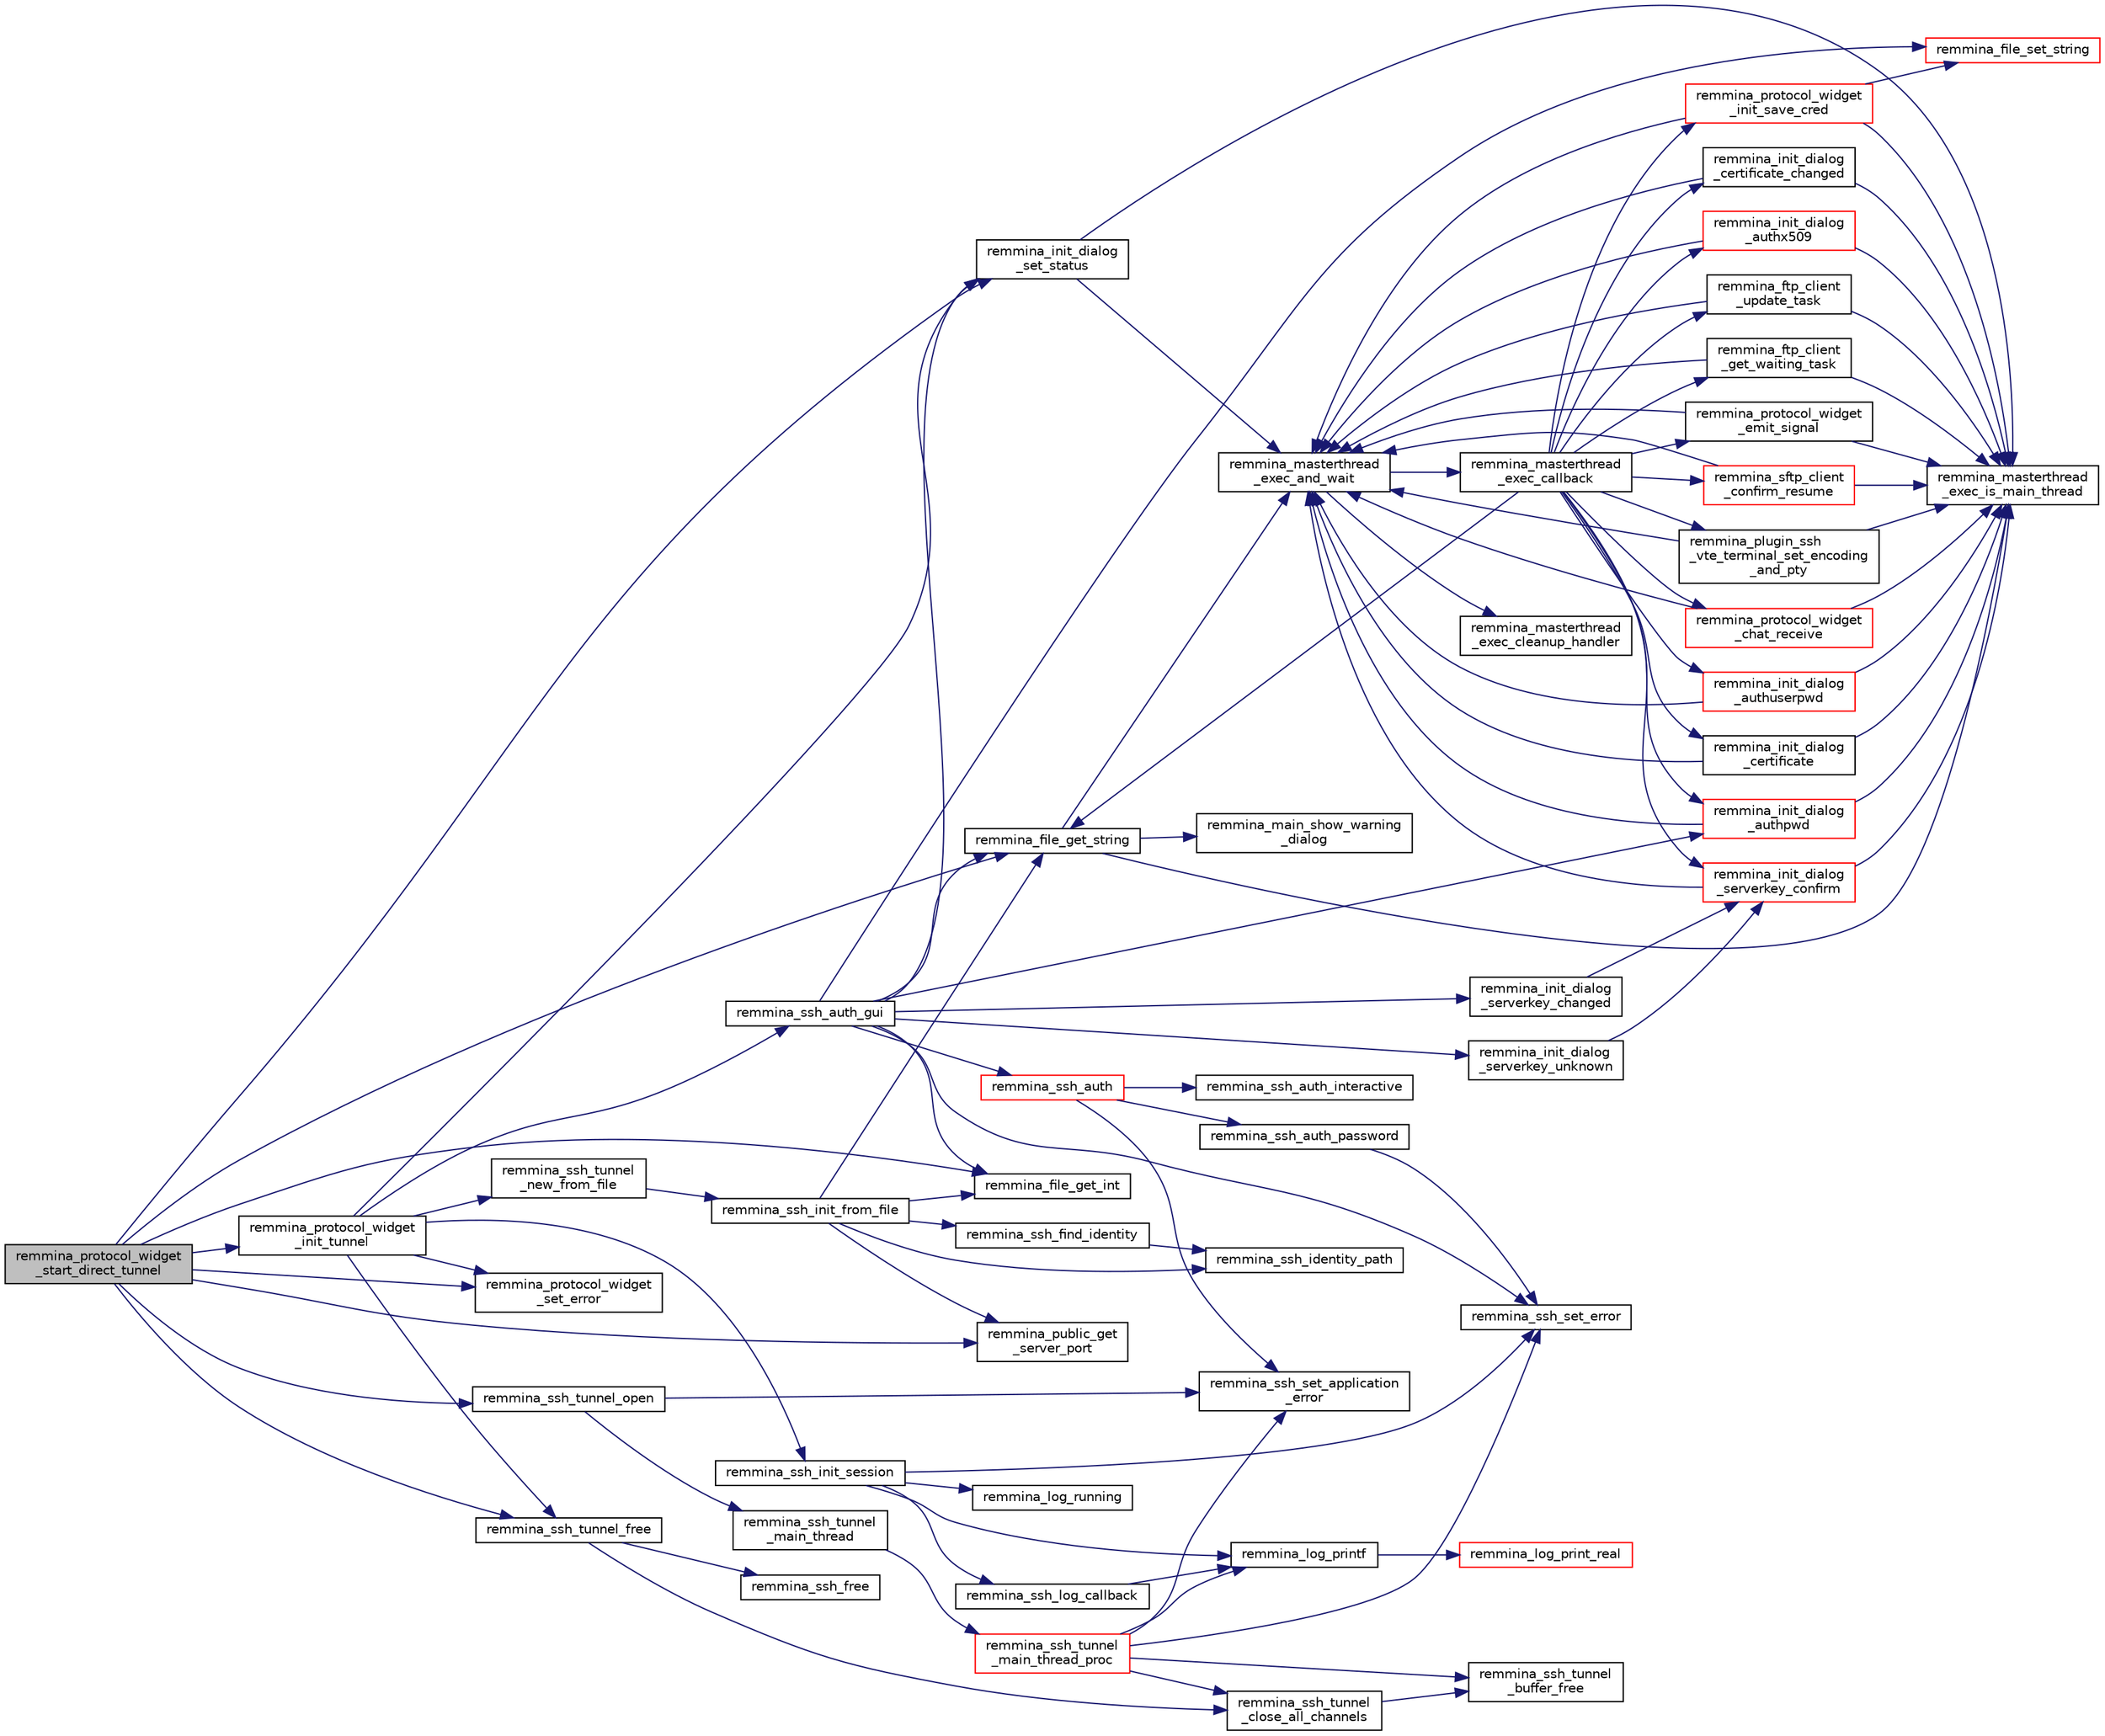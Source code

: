 digraph "remmina_protocol_widget_start_direct_tunnel"
{
  edge [fontname="Helvetica",fontsize="10",labelfontname="Helvetica",labelfontsize="10"];
  node [fontname="Helvetica",fontsize="10",shape=record];
  rankdir="LR";
  Node4198 [label="remmina_protocol_widget\l_start_direct_tunnel",height=0.2,width=0.4,color="black", fillcolor="grey75", style="filled", fontcolor="black"];
  Node4198 -> Node4199 [color="midnightblue",fontsize="10",style="solid",fontname="Helvetica"];
  Node4199 [label="remmina_file_get_string",height=0.2,width=0.4,color="black", fillcolor="white", style="filled",URL="$remmina__file_8c.html#a8eb1b213d9d08c6ad13683ce05f4355e"];
  Node4199 -> Node4200 [color="midnightblue",fontsize="10",style="solid",fontname="Helvetica"];
  Node4200 [label="remmina_masterthread\l_exec_is_main_thread",height=0.2,width=0.4,color="black", fillcolor="white", style="filled",URL="$remmina__masterthread__exec_8c.html#a3a52e863a3a3da6da6bb5d36c13b7ff4"];
  Node4199 -> Node4201 [color="midnightblue",fontsize="10",style="solid",fontname="Helvetica"];
  Node4201 [label="remmina_masterthread\l_exec_and_wait",height=0.2,width=0.4,color="black", fillcolor="white", style="filled",URL="$remmina__masterthread__exec_8c.html#a14628c2470cac50e87916a70ea05c97d"];
  Node4201 -> Node4202 [color="midnightblue",fontsize="10",style="solid",fontname="Helvetica"];
  Node4202 [label="remmina_masterthread\l_exec_cleanup_handler",height=0.2,width=0.4,color="black", fillcolor="white", style="filled",URL="$remmina__masterthread__exec_8c.html#a94985f15fd0d27c037824ee90b0ecd3c"];
  Node4201 -> Node4203 [color="midnightblue",fontsize="10",style="solid",fontname="Helvetica"];
  Node4203 [label="remmina_masterthread\l_exec_callback",height=0.2,width=0.4,color="black", fillcolor="white", style="filled",URL="$remmina__masterthread__exec_8c.html#ae5c4d736f1856249c255430e010a179f"];
  Node4203 -> Node4204 [color="midnightblue",fontsize="10",style="solid",fontname="Helvetica"];
  Node4204 [label="remmina_protocol_widget\l_init_save_cred",height=0.2,width=0.4,color="red", fillcolor="white", style="filled",URL="$remmina__protocol__widget_8c.html#a7ac09ee83afa8a1a60cadf56b0ec83a6"];
  Node4204 -> Node4200 [color="midnightblue",fontsize="10",style="solid",fontname="Helvetica"];
  Node4204 -> Node4201 [color="midnightblue",fontsize="10",style="solid",fontname="Helvetica"];
  Node4204 -> Node4205 [color="midnightblue",fontsize="10",style="solid",fontname="Helvetica"];
  Node4205 [label="remmina_file_set_string",height=0.2,width=0.4,color="red", fillcolor="white", style="filled",URL="$remmina__file_8c.html#a85ca1ca2d0bf9ef29e490c6f4527a954"];
  Node4203 -> Node4251 [color="midnightblue",fontsize="10",style="solid",fontname="Helvetica"];
  Node4251 [label="remmina_protocol_widget\l_chat_receive",height=0.2,width=0.4,color="red", fillcolor="white", style="filled",URL="$remmina__protocol__widget_8c.html#ae2522242b3f39ee84ee8cf75170de0c0"];
  Node4251 -> Node4200 [color="midnightblue",fontsize="10",style="solid",fontname="Helvetica"];
  Node4251 -> Node4201 [color="midnightblue",fontsize="10",style="solid",fontname="Helvetica"];
  Node4203 -> Node4199 [color="midnightblue",fontsize="10",style="solid",fontname="Helvetica"];
  Node4203 -> Node4255 [color="midnightblue",fontsize="10",style="solid",fontname="Helvetica"];
  Node4255 [label="remmina_init_dialog\l_serverkey_confirm",height=0.2,width=0.4,color="red", fillcolor="white", style="filled",URL="$remmina__init__dialog_8c.html#a11fba22fe5f7f85985e01b499a52e534"];
  Node4255 -> Node4200 [color="midnightblue",fontsize="10",style="solid",fontname="Helvetica"];
  Node4255 -> Node4201 [color="midnightblue",fontsize="10",style="solid",fontname="Helvetica"];
  Node4203 -> Node4257 [color="midnightblue",fontsize="10",style="solid",fontname="Helvetica"];
  Node4257 [label="remmina_init_dialog\l_authpwd",height=0.2,width=0.4,color="red", fillcolor="white", style="filled",URL="$remmina__init__dialog_8c.html#a755fc90b41b65cd6106915ab501433fa"];
  Node4257 -> Node4200 [color="midnightblue",fontsize="10",style="solid",fontname="Helvetica"];
  Node4257 -> Node4201 [color="midnightblue",fontsize="10",style="solid",fontname="Helvetica"];
  Node4203 -> Node4258 [color="midnightblue",fontsize="10",style="solid",fontname="Helvetica"];
  Node4258 [label="remmina_init_dialog\l_authuserpwd",height=0.2,width=0.4,color="red", fillcolor="white", style="filled",URL="$remmina__init__dialog_8c.html#ad941f2348cd1752fc9d58c263690726c"];
  Node4258 -> Node4200 [color="midnightblue",fontsize="10",style="solid",fontname="Helvetica"];
  Node4258 -> Node4201 [color="midnightblue",fontsize="10",style="solid",fontname="Helvetica"];
  Node4203 -> Node4259 [color="midnightblue",fontsize="10",style="solid",fontname="Helvetica"];
  Node4259 [label="remmina_init_dialog\l_certificate",height=0.2,width=0.4,color="black", fillcolor="white", style="filled",URL="$remmina__init__dialog_8c.html#abd47233840e1eefc1d511bc4e153b98b"];
  Node4259 -> Node4200 [color="midnightblue",fontsize="10",style="solid",fontname="Helvetica"];
  Node4259 -> Node4201 [color="midnightblue",fontsize="10",style="solid",fontname="Helvetica"];
  Node4203 -> Node4260 [color="midnightblue",fontsize="10",style="solid",fontname="Helvetica"];
  Node4260 [label="remmina_init_dialog\l_certificate_changed",height=0.2,width=0.4,color="black", fillcolor="white", style="filled",URL="$remmina__init__dialog_8c.html#a07e0824fe19e8169d076878aca502fc8"];
  Node4260 -> Node4200 [color="midnightblue",fontsize="10",style="solid",fontname="Helvetica"];
  Node4260 -> Node4201 [color="midnightblue",fontsize="10",style="solid",fontname="Helvetica"];
  Node4203 -> Node4261 [color="midnightblue",fontsize="10",style="solid",fontname="Helvetica"];
  Node4261 [label="remmina_init_dialog\l_authx509",height=0.2,width=0.4,color="red", fillcolor="white", style="filled",URL="$remmina__init__dialog_8c.html#a022dc4f1c87b00dac294837358394ddf"];
  Node4261 -> Node4200 [color="midnightblue",fontsize="10",style="solid",fontname="Helvetica"];
  Node4261 -> Node4201 [color="midnightblue",fontsize="10",style="solid",fontname="Helvetica"];
  Node4203 -> Node4263 [color="midnightblue",fontsize="10",style="solid",fontname="Helvetica"];
  Node4263 [label="remmina_ftp_client\l_update_task",height=0.2,width=0.4,color="black", fillcolor="white", style="filled",URL="$remmina__ftp__client_8c.html#ad96358f40ab056c91f796ddda886a1dd"];
  Node4263 -> Node4200 [color="midnightblue",fontsize="10",style="solid",fontname="Helvetica"];
  Node4263 -> Node4201 [color="midnightblue",fontsize="10",style="solid",fontname="Helvetica"];
  Node4203 -> Node4264 [color="midnightblue",fontsize="10",style="solid",fontname="Helvetica"];
  Node4264 [label="remmina_ftp_client\l_get_waiting_task",height=0.2,width=0.4,color="black", fillcolor="white", style="filled",URL="$remmina__ftp__client_8c.html#a33e4993b60c36eae89a6a0a943d28141"];
  Node4264 -> Node4200 [color="midnightblue",fontsize="10",style="solid",fontname="Helvetica"];
  Node4264 -> Node4201 [color="midnightblue",fontsize="10",style="solid",fontname="Helvetica"];
  Node4203 -> Node4265 [color="midnightblue",fontsize="10",style="solid",fontname="Helvetica"];
  Node4265 [label="remmina_protocol_widget\l_emit_signal",height=0.2,width=0.4,color="black", fillcolor="white", style="filled",URL="$remmina__protocol__widget_8c.html#ac3e5a7f14aef4adb2e57d35e9c180b3b"];
  Node4265 -> Node4200 [color="midnightblue",fontsize="10",style="solid",fontname="Helvetica"];
  Node4265 -> Node4201 [color="midnightblue",fontsize="10",style="solid",fontname="Helvetica"];
  Node4203 -> Node4266 [color="midnightblue",fontsize="10",style="solid",fontname="Helvetica"];
  Node4266 [label="remmina_sftp_client\l_confirm_resume",height=0.2,width=0.4,color="red", fillcolor="white", style="filled",URL="$remmina__sftp__client_8c.html#a138904893cb9c7f6535b8dfc7ba17e33"];
  Node4266 -> Node4200 [color="midnightblue",fontsize="10",style="solid",fontname="Helvetica"];
  Node4266 -> Node4201 [color="midnightblue",fontsize="10",style="solid",fontname="Helvetica"];
  Node4203 -> Node4268 [color="midnightblue",fontsize="10",style="solid",fontname="Helvetica"];
  Node4268 [label="remmina_plugin_ssh\l_vte_terminal_set_encoding\l_and_pty",height=0.2,width=0.4,color="black", fillcolor="white", style="filled",URL="$remmina__ssh__plugin_8c.html#adc8e3776e67abca9ab913bc33172e4ce"];
  Node4268 -> Node4200 [color="midnightblue",fontsize="10",style="solid",fontname="Helvetica"];
  Node4268 -> Node4201 [color="midnightblue",fontsize="10",style="solid",fontname="Helvetica"];
  Node4199 -> Node4207 [color="midnightblue",fontsize="10",style="solid",fontname="Helvetica"];
  Node4207 [label="remmina_main_show_warning\l_dialog",height=0.2,width=0.4,color="black", fillcolor="white", style="filled",URL="$remmina__main_8c.html#ad99b9c0bf2fa8c166a8b4a09e06ffdf7"];
  Node4198 -> Node4269 [color="midnightblue",fontsize="10",style="solid",fontname="Helvetica"];
  Node4269 [label="remmina_public_get\l_server_port",height=0.2,width=0.4,color="black", fillcolor="white", style="filled",URL="$remmina__public_8c.html#adc8b77823386e00e610527d6b0b61149"];
  Node4198 -> Node4241 [color="midnightblue",fontsize="10",style="solid",fontname="Helvetica"];
  Node4241 [label="remmina_file_get_int",height=0.2,width=0.4,color="black", fillcolor="white", style="filled",URL="$remmina__file_8c.html#a4884356c195dcfb4ceacf641a1e74e66"];
  Node4198 -> Node4270 [color="midnightblue",fontsize="10",style="solid",fontname="Helvetica"];
  Node4270 [label="remmina_ssh_tunnel_free",height=0.2,width=0.4,color="black", fillcolor="white", style="filled",URL="$remmina__ssh_8c.html#a223f8dd7a678bcec2ece40a2d8f7ea06"];
  Node4270 -> Node4271 [color="midnightblue",fontsize="10",style="solid",fontname="Helvetica"];
  Node4271 [label="remmina_ssh_tunnel\l_close_all_channels",height=0.2,width=0.4,color="black", fillcolor="white", style="filled",URL="$remmina__ssh_8c.html#a0a0aff99448b4eec63bf11d7a4bb9ab7"];
  Node4271 -> Node4272 [color="midnightblue",fontsize="10",style="solid",fontname="Helvetica"];
  Node4272 [label="remmina_ssh_tunnel\l_buffer_free",height=0.2,width=0.4,color="black", fillcolor="white", style="filled",URL="$remmina__ssh_8c.html#a2dc66f410992afe4c2b9ad5bda770d6c"];
  Node4270 -> Node4273 [color="midnightblue",fontsize="10",style="solid",fontname="Helvetica"];
  Node4273 [label="remmina_ssh_free",height=0.2,width=0.4,color="black", fillcolor="white", style="filled",URL="$remmina__ssh_8c.html#acdb9f57d2f9b47913715a8d8a0ea0c02"];
  Node4198 -> Node4274 [color="midnightblue",fontsize="10",style="solid",fontname="Helvetica"];
  Node4274 [label="remmina_protocol_widget\l_init_tunnel",height=0.2,width=0.4,color="black", fillcolor="white", style="filled",URL="$remmina__protocol__widget_8c.html#a8c7b715825ff576b24d2878976d20f20"];
  Node4274 -> Node4275 [color="midnightblue",fontsize="10",style="solid",fontname="Helvetica"];
  Node4275 [label="remmina_ssh_tunnel\l_new_from_file",height=0.2,width=0.4,color="black", fillcolor="white", style="filled",URL="$remmina__ssh_8c.html#abf04fd329ab77bbd4f6aa1cb1eaa349d"];
  Node4275 -> Node4276 [color="midnightblue",fontsize="10",style="solid",fontname="Helvetica"];
  Node4276 [label="remmina_ssh_init_from_file",height=0.2,width=0.4,color="black", fillcolor="white", style="filled",URL="$remmina__ssh_8c.html#a029fc6b0f826502181196254e8ba511a"];
  Node4276 -> Node4199 [color="midnightblue",fontsize="10",style="solid",fontname="Helvetica"];
  Node4276 -> Node4269 [color="midnightblue",fontsize="10",style="solid",fontname="Helvetica"];
  Node4276 -> Node4241 [color="midnightblue",fontsize="10",style="solid",fontname="Helvetica"];
  Node4276 -> Node4277 [color="midnightblue",fontsize="10",style="solid",fontname="Helvetica"];
  Node4277 [label="remmina_ssh_find_identity",height=0.2,width=0.4,color="black", fillcolor="white", style="filled",URL="$remmina__ssh_8c.html#ab6d8bdad543b3caead2b2b0339484798"];
  Node4277 -> Node4278 [color="midnightblue",fontsize="10",style="solid",fontname="Helvetica"];
  Node4278 [label="remmina_ssh_identity_path",height=0.2,width=0.4,color="black", fillcolor="white", style="filled",URL="$remmina__ssh_8c.html#a72a58e416c4eeb9d17eaf76360ebee42"];
  Node4276 -> Node4278 [color="midnightblue",fontsize="10",style="solid",fontname="Helvetica"];
  Node4274 -> Node4279 [color="midnightblue",fontsize="10",style="solid",fontname="Helvetica"];
  Node4279 [label="remmina_init_dialog\l_set_status",height=0.2,width=0.4,color="black", fillcolor="white", style="filled",URL="$remmina__init__dialog_8c.html#a0091e150b446faa19e9af16f3d4de3cf"];
  Node4279 -> Node4200 [color="midnightblue",fontsize="10",style="solid",fontname="Helvetica"];
  Node4279 -> Node4201 [color="midnightblue",fontsize="10",style="solid",fontname="Helvetica"];
  Node4274 -> Node4280 [color="midnightblue",fontsize="10",style="solid",fontname="Helvetica"];
  Node4280 [label="remmina_ssh_init_session",height=0.2,width=0.4,color="black", fillcolor="white", style="filled",URL="$remmina__ssh_8c.html#a624b8ac30ddcd00ebda0b51d504f5a33"];
  Node4280 -> Node4281 [color="midnightblue",fontsize="10",style="solid",fontname="Helvetica"];
  Node4281 [label="remmina_log_printf",height=0.2,width=0.4,color="black", fillcolor="white", style="filled",URL="$remmina__log_8c.html#ac7848510c1fe1990c992e28cd31af9d8"];
  Node4281 -> Node4282 [color="midnightblue",fontsize="10",style="solid",fontname="Helvetica"];
  Node4282 [label="remmina_log_print_real",height=0.2,width=0.4,color="red", fillcolor="white", style="filled",URL="$remmina__log_8c.html#a7cbb8cc1b0525ae49248a84fb4b2b1a1"];
  Node4280 -> Node4284 [color="midnightblue",fontsize="10",style="solid",fontname="Helvetica"];
  Node4284 [label="remmina_log_running",height=0.2,width=0.4,color="black", fillcolor="white", style="filled",URL="$remmina__log_8c.html#a96f5bb72acbdcbf8793b4a5f4a6132b5"];
  Node4280 -> Node4285 [color="midnightblue",fontsize="10",style="solid",fontname="Helvetica"];
  Node4285 [label="remmina_ssh_log_callback",height=0.2,width=0.4,color="black", fillcolor="white", style="filled",URL="$remmina__ssh_8c.html#a5a3191a46707e450ee51286976531225"];
  Node4285 -> Node4281 [color="midnightblue",fontsize="10",style="solid",fontname="Helvetica"];
  Node4280 -> Node4286 [color="midnightblue",fontsize="10",style="solid",fontname="Helvetica"];
  Node4286 [label="remmina_ssh_set_error",height=0.2,width=0.4,color="black", fillcolor="white", style="filled",URL="$remmina__ssh_8c.html#abc556f0a4335083436f6e19c204fa553"];
  Node4274 -> Node4287 [color="midnightblue",fontsize="10",style="solid",fontname="Helvetica"];
  Node4287 [label="remmina_protocol_widget\l_set_error",height=0.2,width=0.4,color="black", fillcolor="white", style="filled",URL="$remmina__protocol__widget_8c.html#a95088334da86faf9520383629fff48af"];
  Node4274 -> Node4270 [color="midnightblue",fontsize="10",style="solid",fontname="Helvetica"];
  Node4274 -> Node4288 [color="midnightblue",fontsize="10",style="solid",fontname="Helvetica"];
  Node4288 [label="remmina_ssh_auth_gui",height=0.2,width=0.4,color="black", fillcolor="white", style="filled",URL="$remmina__ssh_8c.html#ac4967b502c8b92ae9b948e8150df9267"];
  Node4288 -> Node4286 [color="midnightblue",fontsize="10",style="solid",fontname="Helvetica"];
  Node4288 -> Node4289 [color="midnightblue",fontsize="10",style="solid",fontname="Helvetica"];
  Node4289 [label="remmina_init_dialog\l_serverkey_unknown",height=0.2,width=0.4,color="black", fillcolor="white", style="filled",URL="$remmina__init__dialog_8c.html#a1c2d938b96a52fa9a3c11ebc8a091d8b"];
  Node4289 -> Node4255 [color="midnightblue",fontsize="10",style="solid",fontname="Helvetica"];
  Node4288 -> Node4290 [color="midnightblue",fontsize="10",style="solid",fontname="Helvetica"];
  Node4290 [label="remmina_init_dialog\l_serverkey_changed",height=0.2,width=0.4,color="black", fillcolor="white", style="filled",URL="$remmina__init__dialog_8c.html#a493c615103fc257d1783125745018f1a"];
  Node4290 -> Node4255 [color="midnightblue",fontsize="10",style="solid",fontname="Helvetica"];
  Node4288 -> Node4291 [color="midnightblue",fontsize="10",style="solid",fontname="Helvetica"];
  Node4291 [label="remmina_ssh_auth",height=0.2,width=0.4,color="red", fillcolor="white", style="filled",URL="$remmina__ssh_8c.html#a85578987de99e1a7a28819960c445ee2"];
  Node4291 -> Node4292 [color="midnightblue",fontsize="10",style="solid",fontname="Helvetica"];
  Node4292 [label="remmina_ssh_set_application\l_error",height=0.2,width=0.4,color="black", fillcolor="white", style="filled",URL="$remmina__ssh_8c.html#a1f3297263703b4259c1c9607d710995d"];
  Node4291 -> Node4293 [color="midnightblue",fontsize="10",style="solid",fontname="Helvetica"];
  Node4293 [label="remmina_ssh_auth_interactive",height=0.2,width=0.4,color="black", fillcolor="white", style="filled",URL="$remmina__ssh_8c.html#a2ffcffe3320007cb0fc0b529f3e3b65a"];
  Node4291 -> Node4294 [color="midnightblue",fontsize="10",style="solid",fontname="Helvetica"];
  Node4294 [label="remmina_ssh_auth_password",height=0.2,width=0.4,color="black", fillcolor="white", style="filled",URL="$remmina__ssh_8c.html#ab080906be227e35b5b29a9cfcc3e976c"];
  Node4294 -> Node4286 [color="midnightblue",fontsize="10",style="solid",fontname="Helvetica"];
  Node4288 -> Node4199 [color="midnightblue",fontsize="10",style="solid",fontname="Helvetica"];
  Node4288 -> Node4279 [color="midnightblue",fontsize="10",style="solid",fontname="Helvetica"];
  Node4288 -> Node4241 [color="midnightblue",fontsize="10",style="solid",fontname="Helvetica"];
  Node4288 -> Node4257 [color="midnightblue",fontsize="10",style="solid",fontname="Helvetica"];
  Node4288 -> Node4205 [color="midnightblue",fontsize="10",style="solid",fontname="Helvetica"];
  Node4198 -> Node4279 [color="midnightblue",fontsize="10",style="solid",fontname="Helvetica"];
  Node4198 -> Node4299 [color="midnightblue",fontsize="10",style="solid",fontname="Helvetica"];
  Node4299 [label="remmina_ssh_tunnel_open",height=0.2,width=0.4,color="black", fillcolor="white", style="filled",URL="$remmina__ssh_8c.html#a52b3f47eac79f2781ba81d61505f4f53"];
  Node4299 -> Node4300 [color="midnightblue",fontsize="10",style="solid",fontname="Helvetica"];
  Node4300 [label="remmina_ssh_tunnel\l_main_thread",height=0.2,width=0.4,color="black", fillcolor="white", style="filled",URL="$remmina__ssh_8c.html#a879c1981a3b643529d64107a653016a6"];
  Node4300 -> Node4301 [color="midnightblue",fontsize="10",style="solid",fontname="Helvetica"];
  Node4301 [label="remmina_ssh_tunnel\l_main_thread_proc",height=0.2,width=0.4,color="red", fillcolor="white", style="filled",URL="$remmina__ssh_8c.html#a2c47bcbe038c0d5a393a781c96a5a549"];
  Node4301 -> Node4286 [color="midnightblue",fontsize="10",style="solid",fontname="Helvetica"];
  Node4301 -> Node4292 [color="midnightblue",fontsize="10",style="solid",fontname="Helvetica"];
  Node4301 -> Node4281 [color="midnightblue",fontsize="10",style="solid",fontname="Helvetica"];
  Node4301 -> Node4272 [color="midnightblue",fontsize="10",style="solid",fontname="Helvetica"];
  Node4301 -> Node4271 [color="midnightblue",fontsize="10",style="solid",fontname="Helvetica"];
  Node4299 -> Node4292 [color="midnightblue",fontsize="10",style="solid",fontname="Helvetica"];
  Node4198 -> Node4287 [color="midnightblue",fontsize="10",style="solid",fontname="Helvetica"];
}
